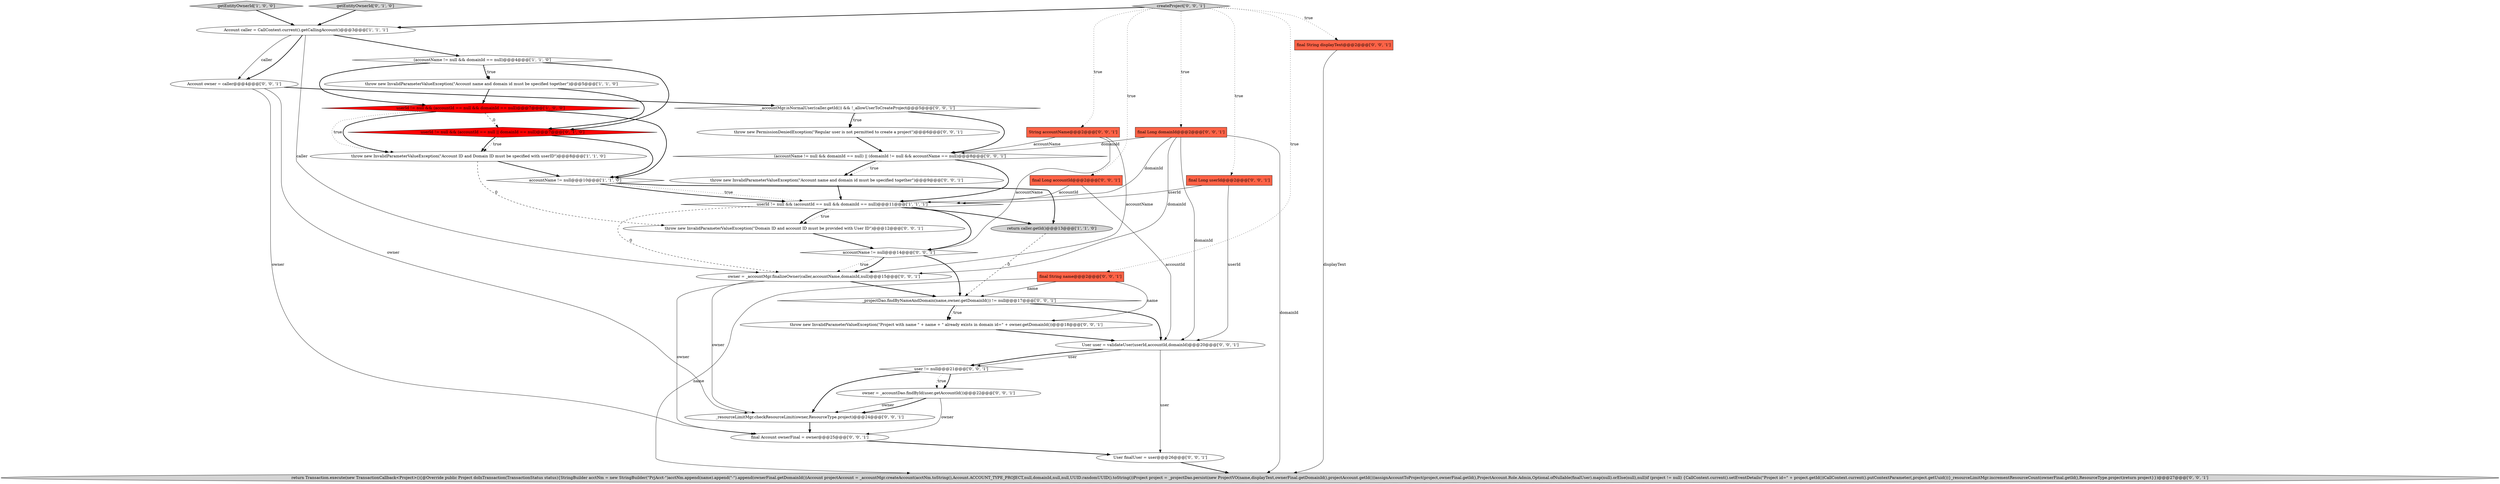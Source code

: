 digraph {
4 [style = filled, label = "Account caller = CallContext.current().getCallingAccount()@@@3@@@['1', '1', '1']", fillcolor = white, shape = ellipse image = "AAA0AAABBB1BBB"];
1 [style = filled, label = "accountName != null@@@10@@@['1', '1', '0']", fillcolor = white, shape = diamond image = "AAA0AAABBB1BBB"];
19 [style = filled, label = "user != null@@@21@@@['0', '0', '1']", fillcolor = white, shape = diamond image = "AAA0AAABBB3BBB"];
2 [style = filled, label = "getEntityOwnerId['1', '0', '0']", fillcolor = lightgray, shape = diamond image = "AAA0AAABBB1BBB"];
10 [style = filled, label = "getEntityOwnerId['0', '1', '0']", fillcolor = lightgray, shape = diamond image = "AAA0AAABBB2BBB"];
29 [style = filled, label = "throw new InvalidParameterValueException(\"Account name and domain id must be specified together\")@@@9@@@['0', '0', '1']", fillcolor = white, shape = ellipse image = "AAA0AAABBB3BBB"];
32 [style = filled, label = "_accountMgr.isNormalUser(caller.getId()) && !_allowUserToCreateProject@@@5@@@['0', '0', '1']", fillcolor = white, shape = diamond image = "AAA0AAABBB3BBB"];
12 [style = filled, label = "final Long domainId@@@2@@@['0', '0', '1']", fillcolor = tomato, shape = box image = "AAA0AAABBB3BBB"];
23 [style = filled, label = "final String name@@@2@@@['0', '0', '1']", fillcolor = tomato, shape = box image = "AAA0AAABBB3BBB"];
5 [style = filled, label = "throw new InvalidParameterValueException(\"Account ID and Domain ID must be specified with userID\")@@@8@@@['1', '1', '0']", fillcolor = white, shape = ellipse image = "AAA0AAABBB1BBB"];
6 [style = filled, label = "userId != null && (accountId == null && domainId == null)@@@11@@@['1', '1', '1']", fillcolor = white, shape = diamond image = "AAA0AAABBB1BBB"];
3 [style = filled, label = "throw new InvalidParameterValueException(\"Account name and domain id must be specified together\")@@@5@@@['1', '1', '0']", fillcolor = white, shape = ellipse image = "AAA0AAABBB1BBB"];
25 [style = filled, label = "throw new PermissionDeniedException(\"Regular user is not permitted to create a project\")@@@6@@@['0', '0', '1']", fillcolor = white, shape = ellipse image = "AAA0AAABBB3BBB"];
18 [style = filled, label = "throw new InvalidParameterValueException(\"Domain ID and account ID must be provided with User ID\")@@@12@@@['0', '0', '1']", fillcolor = white, shape = ellipse image = "AAA0AAABBB3BBB"];
30 [style = filled, label = "return Transaction.execute(new TransactionCallback<Project>(){@Override public Project doInTransaction(TransactionStatus status){StringBuilder acctNm = new StringBuilder(\"PrjAcct-\")acctNm.append(name).append(\"-\").append(ownerFinal.getDomainId())Account projectAccount = _accountMgr.createAccount(acctNm.toString(),Account.ACCOUNT_TYPE_PROJECT,null,domainId,null,null,UUID.randomUUID().toString())Project project = _projectDao.persist(new ProjectVO(name,displayText,ownerFinal.getDomainId(),projectAccount.getId()))assignAccountToProject(project,ownerFinal.getId(),ProjectAccount.Role.Admin,Optional.ofNullable(finalUser).map(null).orElse(null),null)if (project != null) {CallContext.current().setEventDetails(\"Project id=\" + project.getId())CallContext.current().putContextParameter(,project.getUuid())}_resourceLimitMgr.incrementResourceCount(ownerFinal.getId(),ResourceType.project)return project}})@@@27@@@['0', '0', '1']", fillcolor = lightgray, shape = ellipse image = "AAA0AAABBB3BBB"];
33 [style = filled, label = "(accountName != null && domainId == null) || (domainId != null && accountName == null)@@@8@@@['0', '0', '1']", fillcolor = white, shape = diamond image = "AAA0AAABBB3BBB"];
14 [style = filled, label = "createProject['0', '0', '1']", fillcolor = lightgray, shape = diamond image = "AAA0AAABBB3BBB"];
22 [style = filled, label = "owner = _accountMgr.finalizeOwner(caller,accountName,domainId,null)@@@15@@@['0', '0', '1']", fillcolor = white, shape = ellipse image = "AAA0AAABBB3BBB"];
0 [style = filled, label = "(accountName != null && domainId == null)@@@4@@@['1', '1', '0']", fillcolor = white, shape = diamond image = "AAA0AAABBB1BBB"];
8 [style = filled, label = "userId != null && (accountId == null && domainId == null)@@@7@@@['1', '0', '0']", fillcolor = red, shape = diamond image = "AAA1AAABBB1BBB"];
24 [style = filled, label = "_resourceLimitMgr.checkResourceLimit(owner,ResourceType.project)@@@24@@@['0', '0', '1']", fillcolor = white, shape = ellipse image = "AAA0AAABBB3BBB"];
11 [style = filled, label = "User user = validateUser(userId,accountId,domainId)@@@20@@@['0', '0', '1']", fillcolor = white, shape = ellipse image = "AAA0AAABBB3BBB"];
26 [style = filled, label = "owner = _accountDao.findById(user.getAccountId())@@@22@@@['0', '0', '1']", fillcolor = white, shape = ellipse image = "AAA0AAABBB3BBB"];
7 [style = filled, label = "return caller.getId()@@@13@@@['1', '1', '0']", fillcolor = lightgray, shape = ellipse image = "AAA0AAABBB1BBB"];
17 [style = filled, label = "throw new InvalidParameterValueException(\"Project with name \" + name + \" already exists in domain id=\" + owner.getDomainId())@@@18@@@['0', '0', '1']", fillcolor = white, shape = ellipse image = "AAA0AAABBB3BBB"];
21 [style = filled, label = "Account owner = caller@@@4@@@['0', '0', '1']", fillcolor = white, shape = ellipse image = "AAA0AAABBB3BBB"];
20 [style = filled, label = "final Long userId@@@2@@@['0', '0', '1']", fillcolor = tomato, shape = box image = "AAA0AAABBB3BBB"];
9 [style = filled, label = "userId != null && (accountId == null || domainId == null)@@@7@@@['0', '1', '0']", fillcolor = red, shape = diamond image = "AAA1AAABBB2BBB"];
27 [style = filled, label = "_projectDao.findByNameAndDomain(name,owner.getDomainId()) != null@@@17@@@['0', '0', '1']", fillcolor = white, shape = diamond image = "AAA0AAABBB3BBB"];
31 [style = filled, label = "accountName != null@@@14@@@['0', '0', '1']", fillcolor = white, shape = diamond image = "AAA0AAABBB3BBB"];
34 [style = filled, label = "final Account ownerFinal = owner@@@25@@@['0', '0', '1']", fillcolor = white, shape = ellipse image = "AAA0AAABBB3BBB"];
13 [style = filled, label = "final Long accountId@@@2@@@['0', '0', '1']", fillcolor = tomato, shape = box image = "AAA0AAABBB3BBB"];
28 [style = filled, label = "User finalUser = user@@@26@@@['0', '0', '1']", fillcolor = white, shape = ellipse image = "AAA0AAABBB3BBB"];
15 [style = filled, label = "String accountName@@@2@@@['0', '0', '1']", fillcolor = tomato, shape = box image = "AAA0AAABBB3BBB"];
16 [style = filled, label = "final String displayText@@@2@@@['0', '0', '1']", fillcolor = tomato, shape = box image = "AAA0AAABBB3BBB"];
25->33 [style = bold, label=""];
4->21 [style = solid, label="caller"];
26->24 [style = solid, label="owner"];
24->34 [style = bold, label=""];
12->11 [style = solid, label="domainId"];
16->30 [style = solid, label="displayText"];
19->24 [style = bold, label=""];
8->1 [style = bold, label=""];
29->6 [style = bold, label=""];
32->25 [style = dotted, label="true"];
6->18 [style = dotted, label="true"];
32->25 [style = bold, label=""];
0->8 [style = bold, label=""];
27->17 [style = bold, label=""];
21->24 [style = solid, label="owner"];
9->5 [style = bold, label=""];
1->6 [style = dotted, label="true"];
0->3 [style = dotted, label="true"];
0->3 [style = bold, label=""];
18->31 [style = bold, label=""];
31->22 [style = dotted, label="true"];
15->22 [style = solid, label="accountName"];
14->12 [style = dotted, label="true"];
28->30 [style = bold, label=""];
23->27 [style = solid, label="name"];
23->30 [style = solid, label="name"];
4->21 [style = bold, label=""];
21->34 [style = solid, label="owner"];
20->11 [style = solid, label="userId"];
26->24 [style = bold, label=""];
2->4 [style = bold, label=""];
6->22 [style = dashed, label="0"];
4->0 [style = bold, label=""];
33->29 [style = bold, label=""];
5->1 [style = bold, label=""];
27->11 [style = bold, label=""];
31->27 [style = bold, label=""];
19->26 [style = bold, label=""];
22->24 [style = solid, label="owner"];
11->19 [style = solid, label="user"];
4->22 [style = solid, label="caller"];
6->7 [style = bold, label=""];
9->1 [style = bold, label=""];
19->26 [style = dotted, label="true"];
14->4 [style = bold, label=""];
6->18 [style = bold, label=""];
11->28 [style = solid, label="user"];
14->23 [style = dotted, label="true"];
1->7 [style = bold, label=""];
32->33 [style = bold, label=""];
12->6 [style = solid, label="domainId"];
8->9 [style = dashed, label="0"];
3->9 [style = bold, label=""];
34->28 [style = bold, label=""];
14->16 [style = dotted, label="true"];
12->33 [style = solid, label="domainId"];
20->6 [style = solid, label="userId"];
1->6 [style = bold, label=""];
3->8 [style = bold, label=""];
33->29 [style = dotted, label="true"];
27->17 [style = dotted, label="true"];
13->6 [style = solid, label="accountId"];
23->17 [style = solid, label="name"];
9->5 [style = dotted, label="true"];
22->34 [style = solid, label="owner"];
0->9 [style = bold, label=""];
15->31 [style = solid, label="accountName"];
31->22 [style = bold, label=""];
12->30 [style = solid, label="domainId"];
33->6 [style = bold, label=""];
11->19 [style = bold, label=""];
5->18 [style = dashed, label="0"];
13->11 [style = solid, label="accountId"];
14->13 [style = dotted, label="true"];
15->33 [style = solid, label="accountName"];
26->34 [style = solid, label="owner"];
7->27 [style = dashed, label="0"];
14->20 [style = dotted, label="true"];
14->15 [style = dotted, label="true"];
6->31 [style = bold, label=""];
8->5 [style = bold, label=""];
22->27 [style = bold, label=""];
8->5 [style = dotted, label="true"];
12->22 [style = solid, label="domainId"];
21->32 [style = bold, label=""];
10->4 [style = bold, label=""];
17->11 [style = bold, label=""];
}
